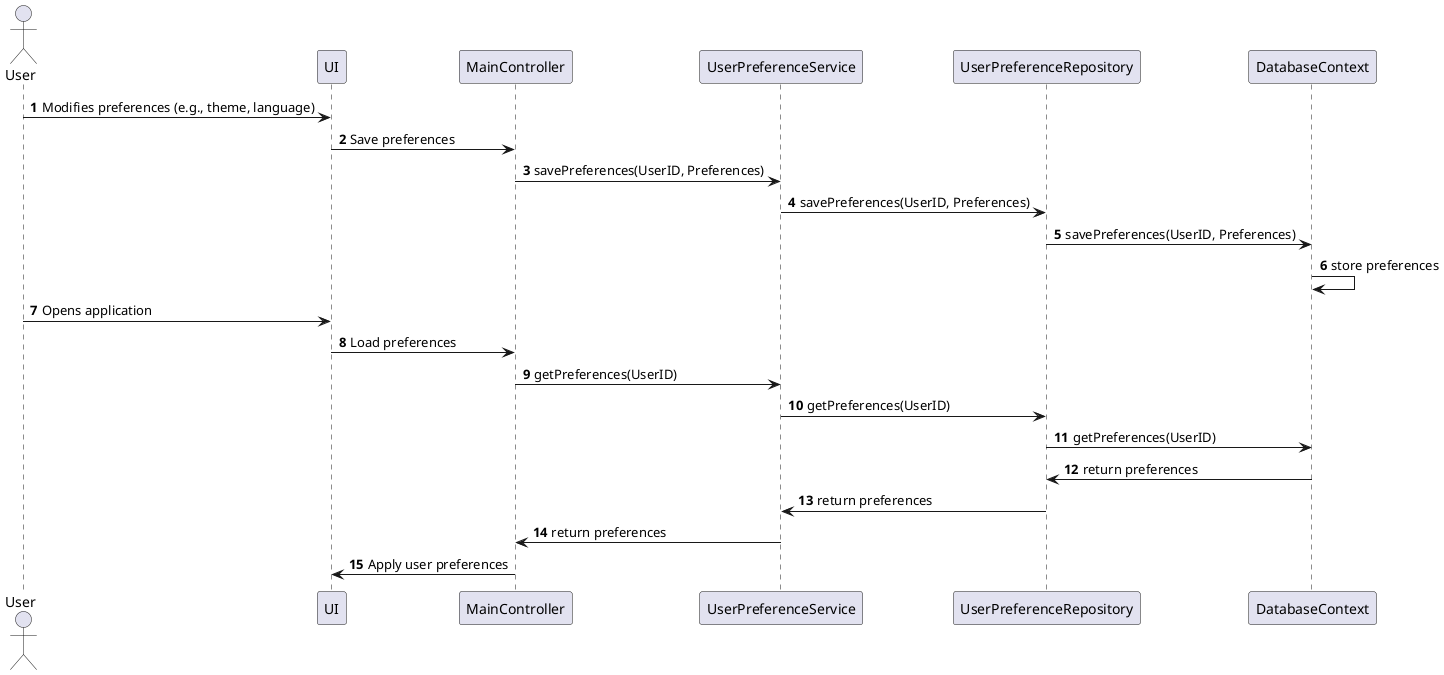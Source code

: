 New feature 2: The system currently does not save user preferences between sessions. Please implement a mechanism to store and retrieve user preferences, such as language settings and theme selection, when the program starts up.

@@ -0,0 +1,27 @@
 @startuml
 'https://plantuml.com/sequence-diagram
 'WIP
 autonumber
 
 actor User
 participant UI
 participant MainController
 participant UserPreferenceService
 participant UserPreferenceRepository
 participant DatabaseContext
 
 User -> UI: Modifies preferences (e.g., theme, language)
 UI -> MainController: Save preferences
 MainController -> UserPreferenceService: savePreferences(UserID, Preferences)
 UserPreferenceService -> UserPreferenceRepository: savePreferences(UserID, Preferences)
 UserPreferenceRepository -> DatabaseContext: savePreferences(UserID, Preferences)
 DatabaseContext -> DatabaseContext: store preferences
 
 User -> UI: Opens application
 UI -> MainController: Load preferences
 MainController -> UserPreferenceService: getPreferences(UserID)
 UserPreferenceService -> UserPreferenceRepository: getPreferences(UserID)
 UserPreferenceRepository -> DatabaseContext: getPreferences(UserID)
 DatabaseContext -> UserPreferenceRepository: return preferences
 UserPreferenceRepository -> UserPreferenceService: return preferences
 UserPreferenceService -> MainController: return preferences
 MainController -> UI: Apply user preferences
 @enduml
